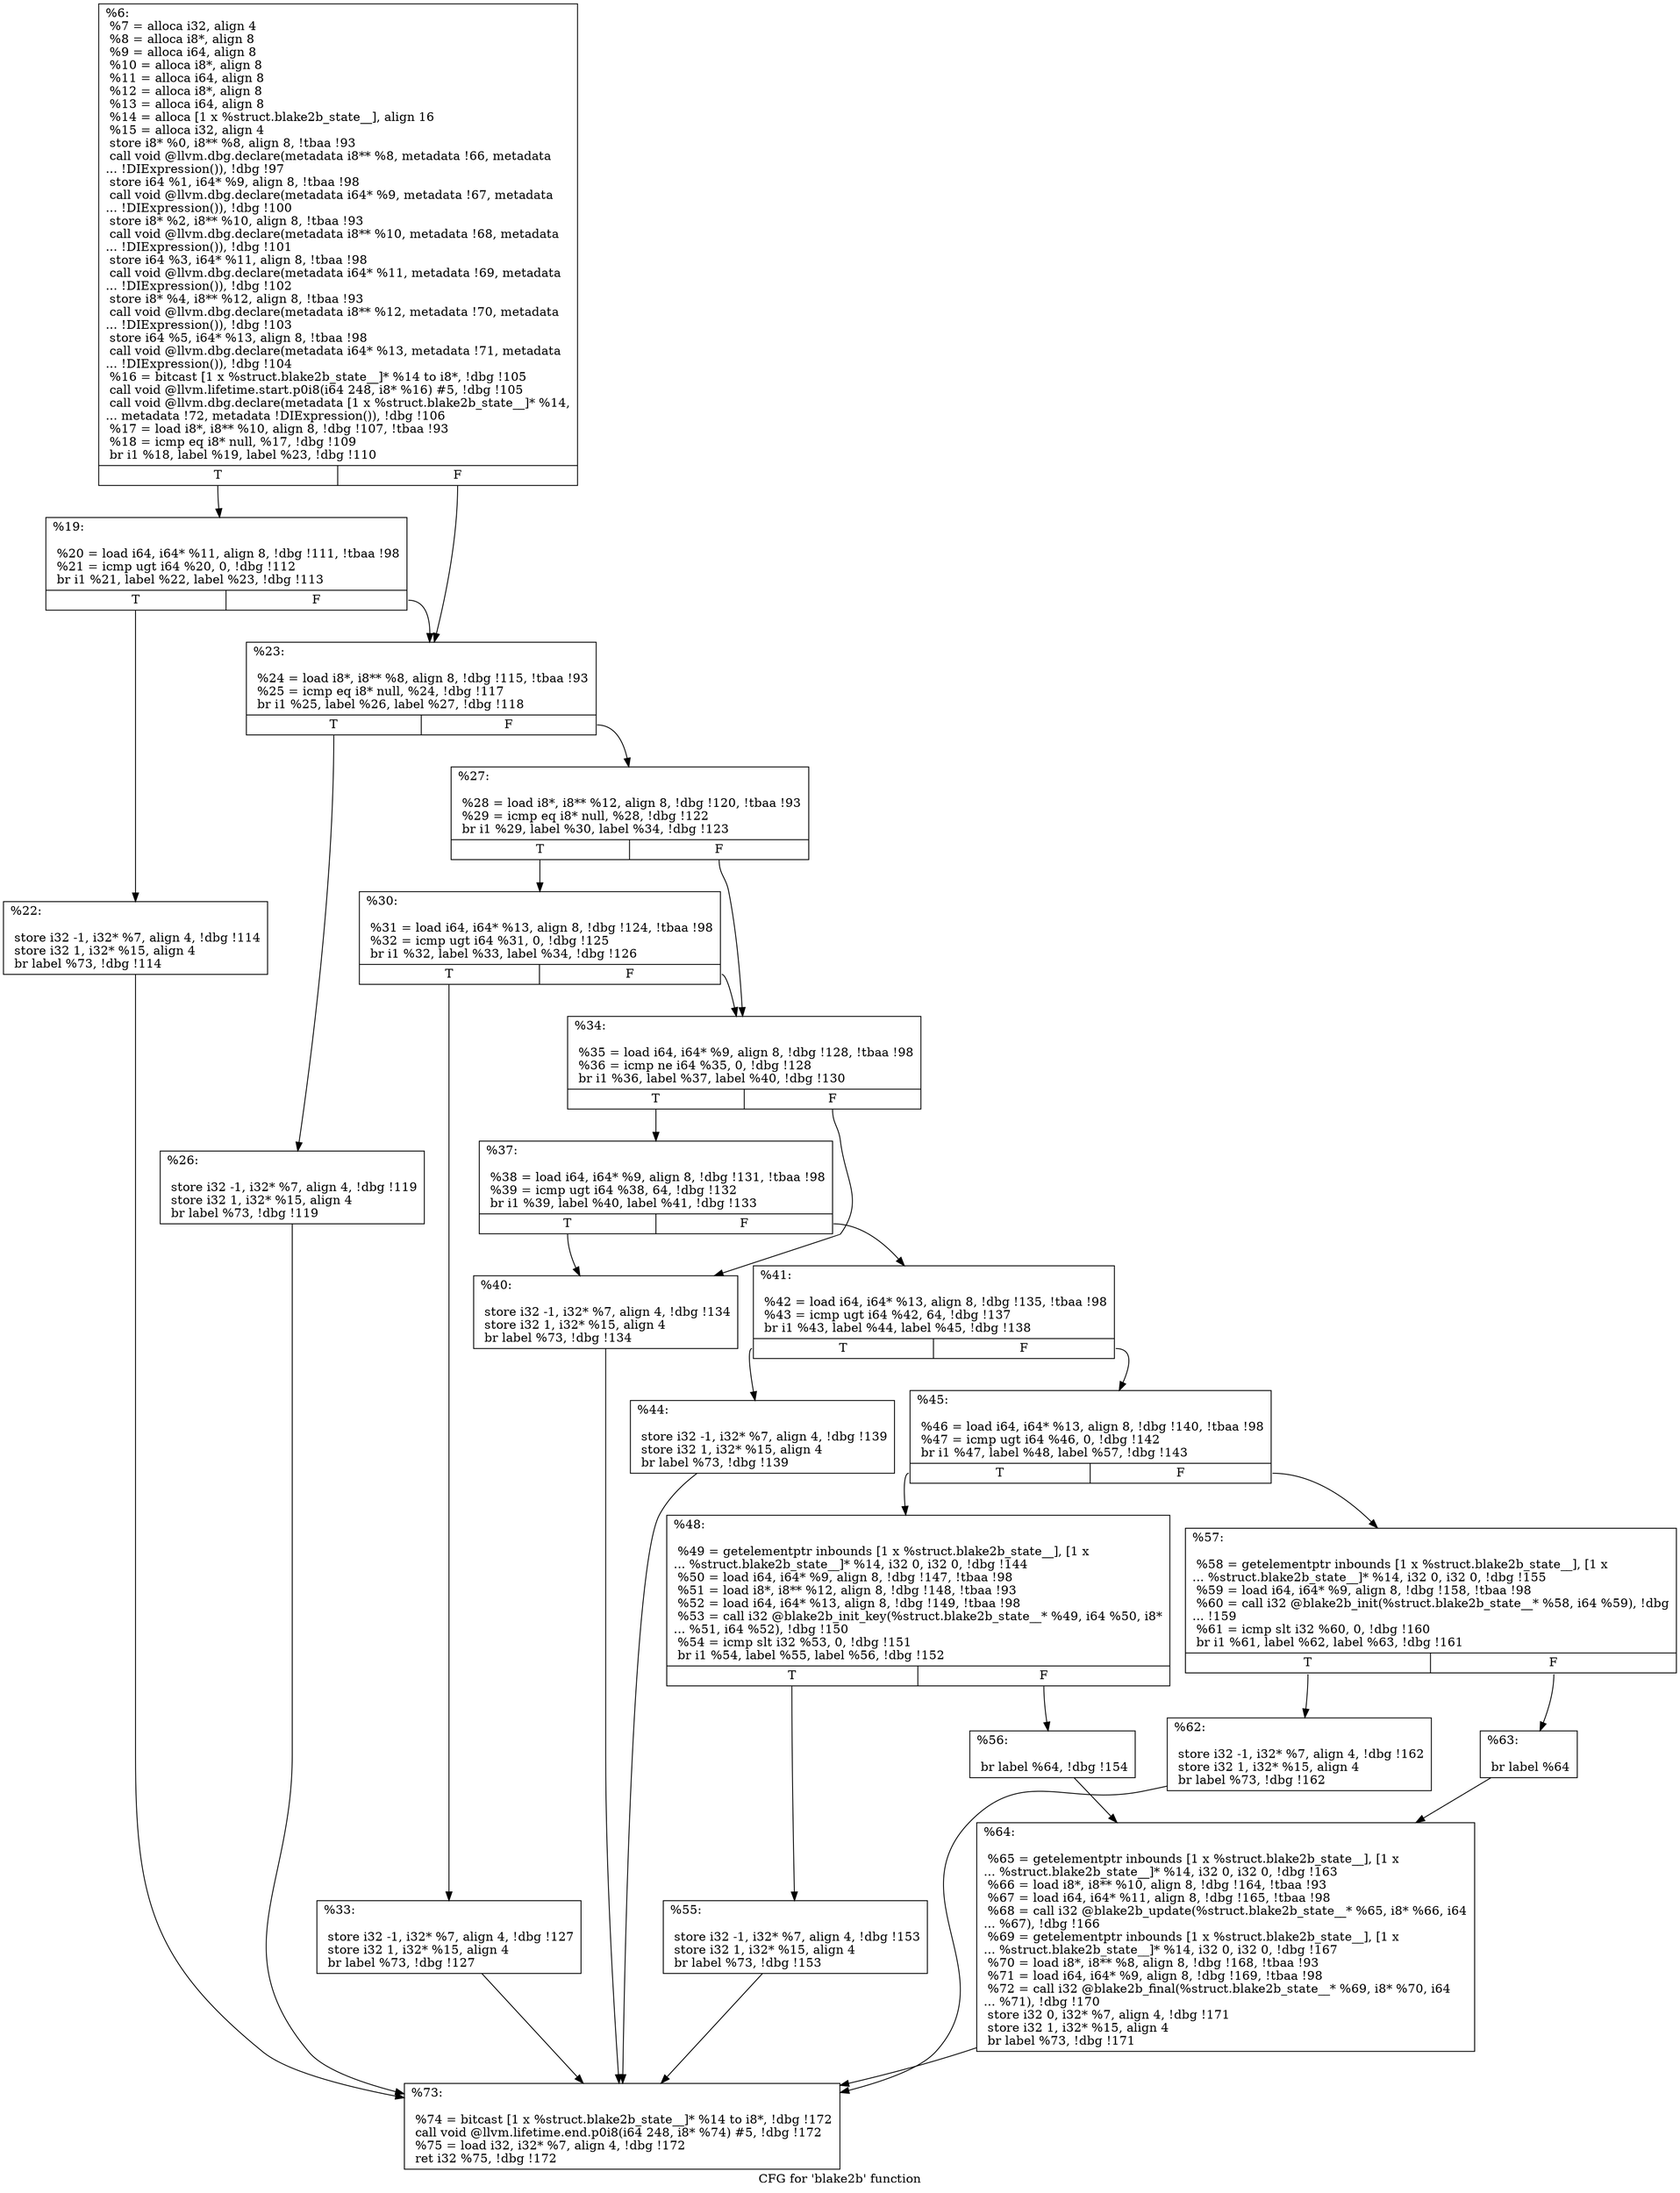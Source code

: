 digraph "CFG for 'blake2b' function" {
	label="CFG for 'blake2b' function";

	Node0x1d46d20 [shape=record,label="{%6:\l  %7 = alloca i32, align 4\l  %8 = alloca i8*, align 8\l  %9 = alloca i64, align 8\l  %10 = alloca i8*, align 8\l  %11 = alloca i64, align 8\l  %12 = alloca i8*, align 8\l  %13 = alloca i64, align 8\l  %14 = alloca [1 x %struct.blake2b_state__], align 16\l  %15 = alloca i32, align 4\l  store i8* %0, i8** %8, align 8, !tbaa !93\l  call void @llvm.dbg.declare(metadata i8** %8, metadata !66, metadata\l... !DIExpression()), !dbg !97\l  store i64 %1, i64* %9, align 8, !tbaa !98\l  call void @llvm.dbg.declare(metadata i64* %9, metadata !67, metadata\l... !DIExpression()), !dbg !100\l  store i8* %2, i8** %10, align 8, !tbaa !93\l  call void @llvm.dbg.declare(metadata i8** %10, metadata !68, metadata\l... !DIExpression()), !dbg !101\l  store i64 %3, i64* %11, align 8, !tbaa !98\l  call void @llvm.dbg.declare(metadata i64* %11, metadata !69, metadata\l... !DIExpression()), !dbg !102\l  store i8* %4, i8** %12, align 8, !tbaa !93\l  call void @llvm.dbg.declare(metadata i8** %12, metadata !70, metadata\l... !DIExpression()), !dbg !103\l  store i64 %5, i64* %13, align 8, !tbaa !98\l  call void @llvm.dbg.declare(metadata i64* %13, metadata !71, metadata\l... !DIExpression()), !dbg !104\l  %16 = bitcast [1 x %struct.blake2b_state__]* %14 to i8*, !dbg !105\l  call void @llvm.lifetime.start.p0i8(i64 248, i8* %16) #5, !dbg !105\l  call void @llvm.dbg.declare(metadata [1 x %struct.blake2b_state__]* %14,\l... metadata !72, metadata !DIExpression()), !dbg !106\l  %17 = load i8*, i8** %10, align 8, !dbg !107, !tbaa !93\l  %18 = icmp eq i8* null, %17, !dbg !109\l  br i1 %18, label %19, label %23, !dbg !110\l|{<s0>T|<s1>F}}"];
	Node0x1d46d20:s0 -> Node0x1d47820;
	Node0x1d46d20:s1 -> Node0x1d478c0;
	Node0x1d47820 [shape=record,label="{%19:\l\l  %20 = load i64, i64* %11, align 8, !dbg !111, !tbaa !98\l  %21 = icmp ugt i64 %20, 0, !dbg !112\l  br i1 %21, label %22, label %23, !dbg !113\l|{<s0>T|<s1>F}}"];
	Node0x1d47820:s0 -> Node0x1d47870;
	Node0x1d47820:s1 -> Node0x1d478c0;
	Node0x1d47870 [shape=record,label="{%22:\l\l  store i32 -1, i32* %7, align 4, !dbg !114\l  store i32 1, i32* %15, align 4\l  br label %73, !dbg !114\l}"];
	Node0x1d47870 -> Node0x1d47e60;
	Node0x1d478c0 [shape=record,label="{%23:\l\l  %24 = load i8*, i8** %8, align 8, !dbg !115, !tbaa !93\l  %25 = icmp eq i8* null, %24, !dbg !117\l  br i1 %25, label %26, label %27, !dbg !118\l|{<s0>T|<s1>F}}"];
	Node0x1d478c0:s0 -> Node0x1d47910;
	Node0x1d478c0:s1 -> Node0x1d47960;
	Node0x1d47910 [shape=record,label="{%26:\l\l  store i32 -1, i32* %7, align 4, !dbg !119\l  store i32 1, i32* %15, align 4\l  br label %73, !dbg !119\l}"];
	Node0x1d47910 -> Node0x1d47e60;
	Node0x1d47960 [shape=record,label="{%27:\l\l  %28 = load i8*, i8** %12, align 8, !dbg !120, !tbaa !93\l  %29 = icmp eq i8* null, %28, !dbg !122\l  br i1 %29, label %30, label %34, !dbg !123\l|{<s0>T|<s1>F}}"];
	Node0x1d47960:s0 -> Node0x1d479b0;
	Node0x1d47960:s1 -> Node0x1d47a50;
	Node0x1d479b0 [shape=record,label="{%30:\l\l  %31 = load i64, i64* %13, align 8, !dbg !124, !tbaa !98\l  %32 = icmp ugt i64 %31, 0, !dbg !125\l  br i1 %32, label %33, label %34, !dbg !126\l|{<s0>T|<s1>F}}"];
	Node0x1d479b0:s0 -> Node0x1d47a00;
	Node0x1d479b0:s1 -> Node0x1d47a50;
	Node0x1d47a00 [shape=record,label="{%33:\l\l  store i32 -1, i32* %7, align 4, !dbg !127\l  store i32 1, i32* %15, align 4\l  br label %73, !dbg !127\l}"];
	Node0x1d47a00 -> Node0x1d47e60;
	Node0x1d47a50 [shape=record,label="{%34:\l\l  %35 = load i64, i64* %9, align 8, !dbg !128, !tbaa !98\l  %36 = icmp ne i64 %35, 0, !dbg !128\l  br i1 %36, label %37, label %40, !dbg !130\l|{<s0>T|<s1>F}}"];
	Node0x1d47a50:s0 -> Node0x1d47aa0;
	Node0x1d47a50:s1 -> Node0x1d47af0;
	Node0x1d47aa0 [shape=record,label="{%37:\l\l  %38 = load i64, i64* %9, align 8, !dbg !131, !tbaa !98\l  %39 = icmp ugt i64 %38, 64, !dbg !132\l  br i1 %39, label %40, label %41, !dbg !133\l|{<s0>T|<s1>F}}"];
	Node0x1d47aa0:s0 -> Node0x1d47af0;
	Node0x1d47aa0:s1 -> Node0x1d47b40;
	Node0x1d47af0 [shape=record,label="{%40:\l\l  store i32 -1, i32* %7, align 4, !dbg !134\l  store i32 1, i32* %15, align 4\l  br label %73, !dbg !134\l}"];
	Node0x1d47af0 -> Node0x1d47e60;
	Node0x1d47b40 [shape=record,label="{%41:\l\l  %42 = load i64, i64* %13, align 8, !dbg !135, !tbaa !98\l  %43 = icmp ugt i64 %42, 64, !dbg !137\l  br i1 %43, label %44, label %45, !dbg !138\l|{<s0>T|<s1>F}}"];
	Node0x1d47b40:s0 -> Node0x1d47b90;
	Node0x1d47b40:s1 -> Node0x1d47be0;
	Node0x1d47b90 [shape=record,label="{%44:\l\l  store i32 -1, i32* %7, align 4, !dbg !139\l  store i32 1, i32* %15, align 4\l  br label %73, !dbg !139\l}"];
	Node0x1d47b90 -> Node0x1d47e60;
	Node0x1d47be0 [shape=record,label="{%45:\l\l  %46 = load i64, i64* %13, align 8, !dbg !140, !tbaa !98\l  %47 = icmp ugt i64 %46, 0, !dbg !142\l  br i1 %47, label %48, label %57, !dbg !143\l|{<s0>T|<s1>F}}"];
	Node0x1d47be0:s0 -> Node0x1d47c30;
	Node0x1d47be0:s1 -> Node0x1d47d20;
	Node0x1d47c30 [shape=record,label="{%48:\l\l  %49 = getelementptr inbounds [1 x %struct.blake2b_state__], [1 x\l... %struct.blake2b_state__]* %14, i32 0, i32 0, !dbg !144\l  %50 = load i64, i64* %9, align 8, !dbg !147, !tbaa !98\l  %51 = load i8*, i8** %12, align 8, !dbg !148, !tbaa !93\l  %52 = load i64, i64* %13, align 8, !dbg !149, !tbaa !98\l  %53 = call i32 @blake2b_init_key(%struct.blake2b_state__* %49, i64 %50, i8*\l... %51, i64 %52), !dbg !150\l  %54 = icmp slt i32 %53, 0, !dbg !151\l  br i1 %54, label %55, label %56, !dbg !152\l|{<s0>T|<s1>F}}"];
	Node0x1d47c30:s0 -> Node0x1d47c80;
	Node0x1d47c30:s1 -> Node0x1d47cd0;
	Node0x1d47c80 [shape=record,label="{%55:\l\l  store i32 -1, i32* %7, align 4, !dbg !153\l  store i32 1, i32* %15, align 4\l  br label %73, !dbg !153\l}"];
	Node0x1d47c80 -> Node0x1d47e60;
	Node0x1d47cd0 [shape=record,label="{%56:\l\l  br label %64, !dbg !154\l}"];
	Node0x1d47cd0 -> Node0x1d47e10;
	Node0x1d47d20 [shape=record,label="{%57:\l\l  %58 = getelementptr inbounds [1 x %struct.blake2b_state__], [1 x\l... %struct.blake2b_state__]* %14, i32 0, i32 0, !dbg !155\l  %59 = load i64, i64* %9, align 8, !dbg !158, !tbaa !98\l  %60 = call i32 @blake2b_init(%struct.blake2b_state__* %58, i64 %59), !dbg\l... !159\l  %61 = icmp slt i32 %60, 0, !dbg !160\l  br i1 %61, label %62, label %63, !dbg !161\l|{<s0>T|<s1>F}}"];
	Node0x1d47d20:s0 -> Node0x1d47d70;
	Node0x1d47d20:s1 -> Node0x1d47dc0;
	Node0x1d47d70 [shape=record,label="{%62:\l\l  store i32 -1, i32* %7, align 4, !dbg !162\l  store i32 1, i32* %15, align 4\l  br label %73, !dbg !162\l}"];
	Node0x1d47d70 -> Node0x1d47e60;
	Node0x1d47dc0 [shape=record,label="{%63:\l\l  br label %64\l}"];
	Node0x1d47dc0 -> Node0x1d47e10;
	Node0x1d47e10 [shape=record,label="{%64:\l\l  %65 = getelementptr inbounds [1 x %struct.blake2b_state__], [1 x\l... %struct.blake2b_state__]* %14, i32 0, i32 0, !dbg !163\l  %66 = load i8*, i8** %10, align 8, !dbg !164, !tbaa !93\l  %67 = load i64, i64* %11, align 8, !dbg !165, !tbaa !98\l  %68 = call i32 @blake2b_update(%struct.blake2b_state__* %65, i8* %66, i64\l... %67), !dbg !166\l  %69 = getelementptr inbounds [1 x %struct.blake2b_state__], [1 x\l... %struct.blake2b_state__]* %14, i32 0, i32 0, !dbg !167\l  %70 = load i8*, i8** %8, align 8, !dbg !168, !tbaa !93\l  %71 = load i64, i64* %9, align 8, !dbg !169, !tbaa !98\l  %72 = call i32 @blake2b_final(%struct.blake2b_state__* %69, i8* %70, i64\l... %71), !dbg !170\l  store i32 0, i32* %7, align 4, !dbg !171\l  store i32 1, i32* %15, align 4\l  br label %73, !dbg !171\l}"];
	Node0x1d47e10 -> Node0x1d47e60;
	Node0x1d47e60 [shape=record,label="{%73:\l\l  %74 = bitcast [1 x %struct.blake2b_state__]* %14 to i8*, !dbg !172\l  call void @llvm.lifetime.end.p0i8(i64 248, i8* %74) #5, !dbg !172\l  %75 = load i32, i32* %7, align 4, !dbg !172\l  ret i32 %75, !dbg !172\l}"];
}
